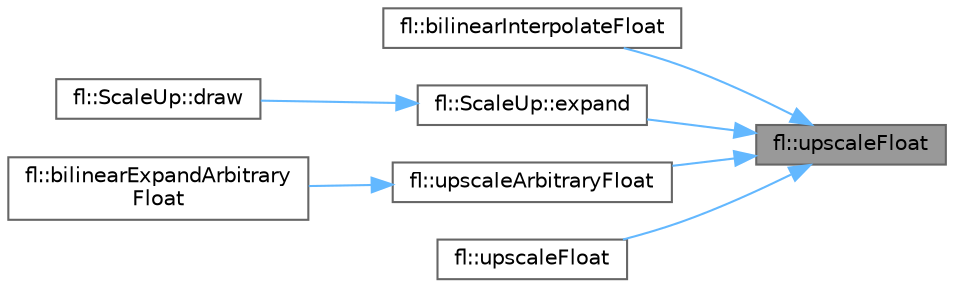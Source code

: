 digraph "fl::upscaleFloat"
{
 // INTERACTIVE_SVG=YES
 // LATEX_PDF_SIZE
  bgcolor="transparent";
  edge [fontname=Helvetica,fontsize=10,labelfontname=Helvetica,labelfontsize=10];
  node [fontname=Helvetica,fontsize=10,shape=box,height=0.2,width=0.4];
  rankdir="RL";
  Node1 [id="Node000001",label="fl::upscaleFloat",height=0.2,width=0.4,color="gray40", fillcolor="grey60", style="filled", fontcolor="black",tooltip=" "];
  Node1 -> Node2 [id="edge1_Node000001_Node000002",dir="back",color="steelblue1",style="solid",tooltip=" "];
  Node2 [id="Node000002",label="fl::bilinearInterpolateFloat",height=0.2,width=0.4,color="grey40", fillcolor="white", style="filled",URL="$d4/d36/namespacefl_a0c283bcc81aede3ba0c5b87966553afe.html#a0c283bcc81aede3ba0c5b87966553afe",tooltip=" "];
  Node1 -> Node3 [id="edge2_Node000001_Node000003",dir="back",color="steelblue1",style="solid",tooltip=" "];
  Node3 [id="Node000003",label="fl::ScaleUp::expand",height=0.2,width=0.4,color="grey40", fillcolor="white", style="filled",URL="$d5/d79/classfl_1_1_scale_up_a04b53ac5f5bbe9d2477fc08e8ab77066.html#a04b53ac5f5bbe9d2477fc08e8ab77066",tooltip=" "];
  Node3 -> Node4 [id="edge3_Node000003_Node000004",dir="back",color="steelblue1",style="solid",tooltip=" "];
  Node4 [id="Node000004",label="fl::ScaleUp::draw",height=0.2,width=0.4,color="grey40", fillcolor="white", style="filled",URL="$d5/d79/classfl_1_1_scale_up_a4a667682b8d113e18d4c9c95bda93262.html#a4a667682b8d113e18d4c9c95bda93262",tooltip=" "];
  Node1 -> Node5 [id="edge4_Node000001_Node000005",dir="back",color="steelblue1",style="solid",tooltip=" "];
  Node5 [id="Node000005",label="fl::upscaleArbitraryFloat",height=0.2,width=0.4,color="grey40", fillcolor="white", style="filled",URL="$d4/d36/namespacefl_aef7434d6faaa035548a56b1424fea7af.html#aef7434d6faaa035548a56b1424fea7af",tooltip=" "];
  Node5 -> Node6 [id="edge5_Node000005_Node000006",dir="back",color="steelblue1",style="solid",tooltip=" "];
  Node6 [id="Node000006",label="fl::bilinearExpandArbitrary\lFloat",height=0.2,width=0.4,color="grey40", fillcolor="white", style="filled",URL="$d4/d36/namespacefl_a41e6cee522aa7ea7e8dd6101e97c3cbe.html#a41e6cee522aa7ea7e8dd6101e97c3cbe",tooltip=" "];
  Node1 -> Node7 [id="edge6_Node000001_Node000007",dir="back",color="steelblue1",style="solid",tooltip=" "];
  Node7 [id="Node000007",label="fl::upscaleFloat",height=0.2,width=0.4,color="grey40", fillcolor="white", style="filled",URL="$d4/d36/namespacefl_ad7ba8b9662f55f84121df9a71a4a9d71.html#ad7ba8b9662f55f84121df9a71a4a9d71",tooltip=" "];
}
